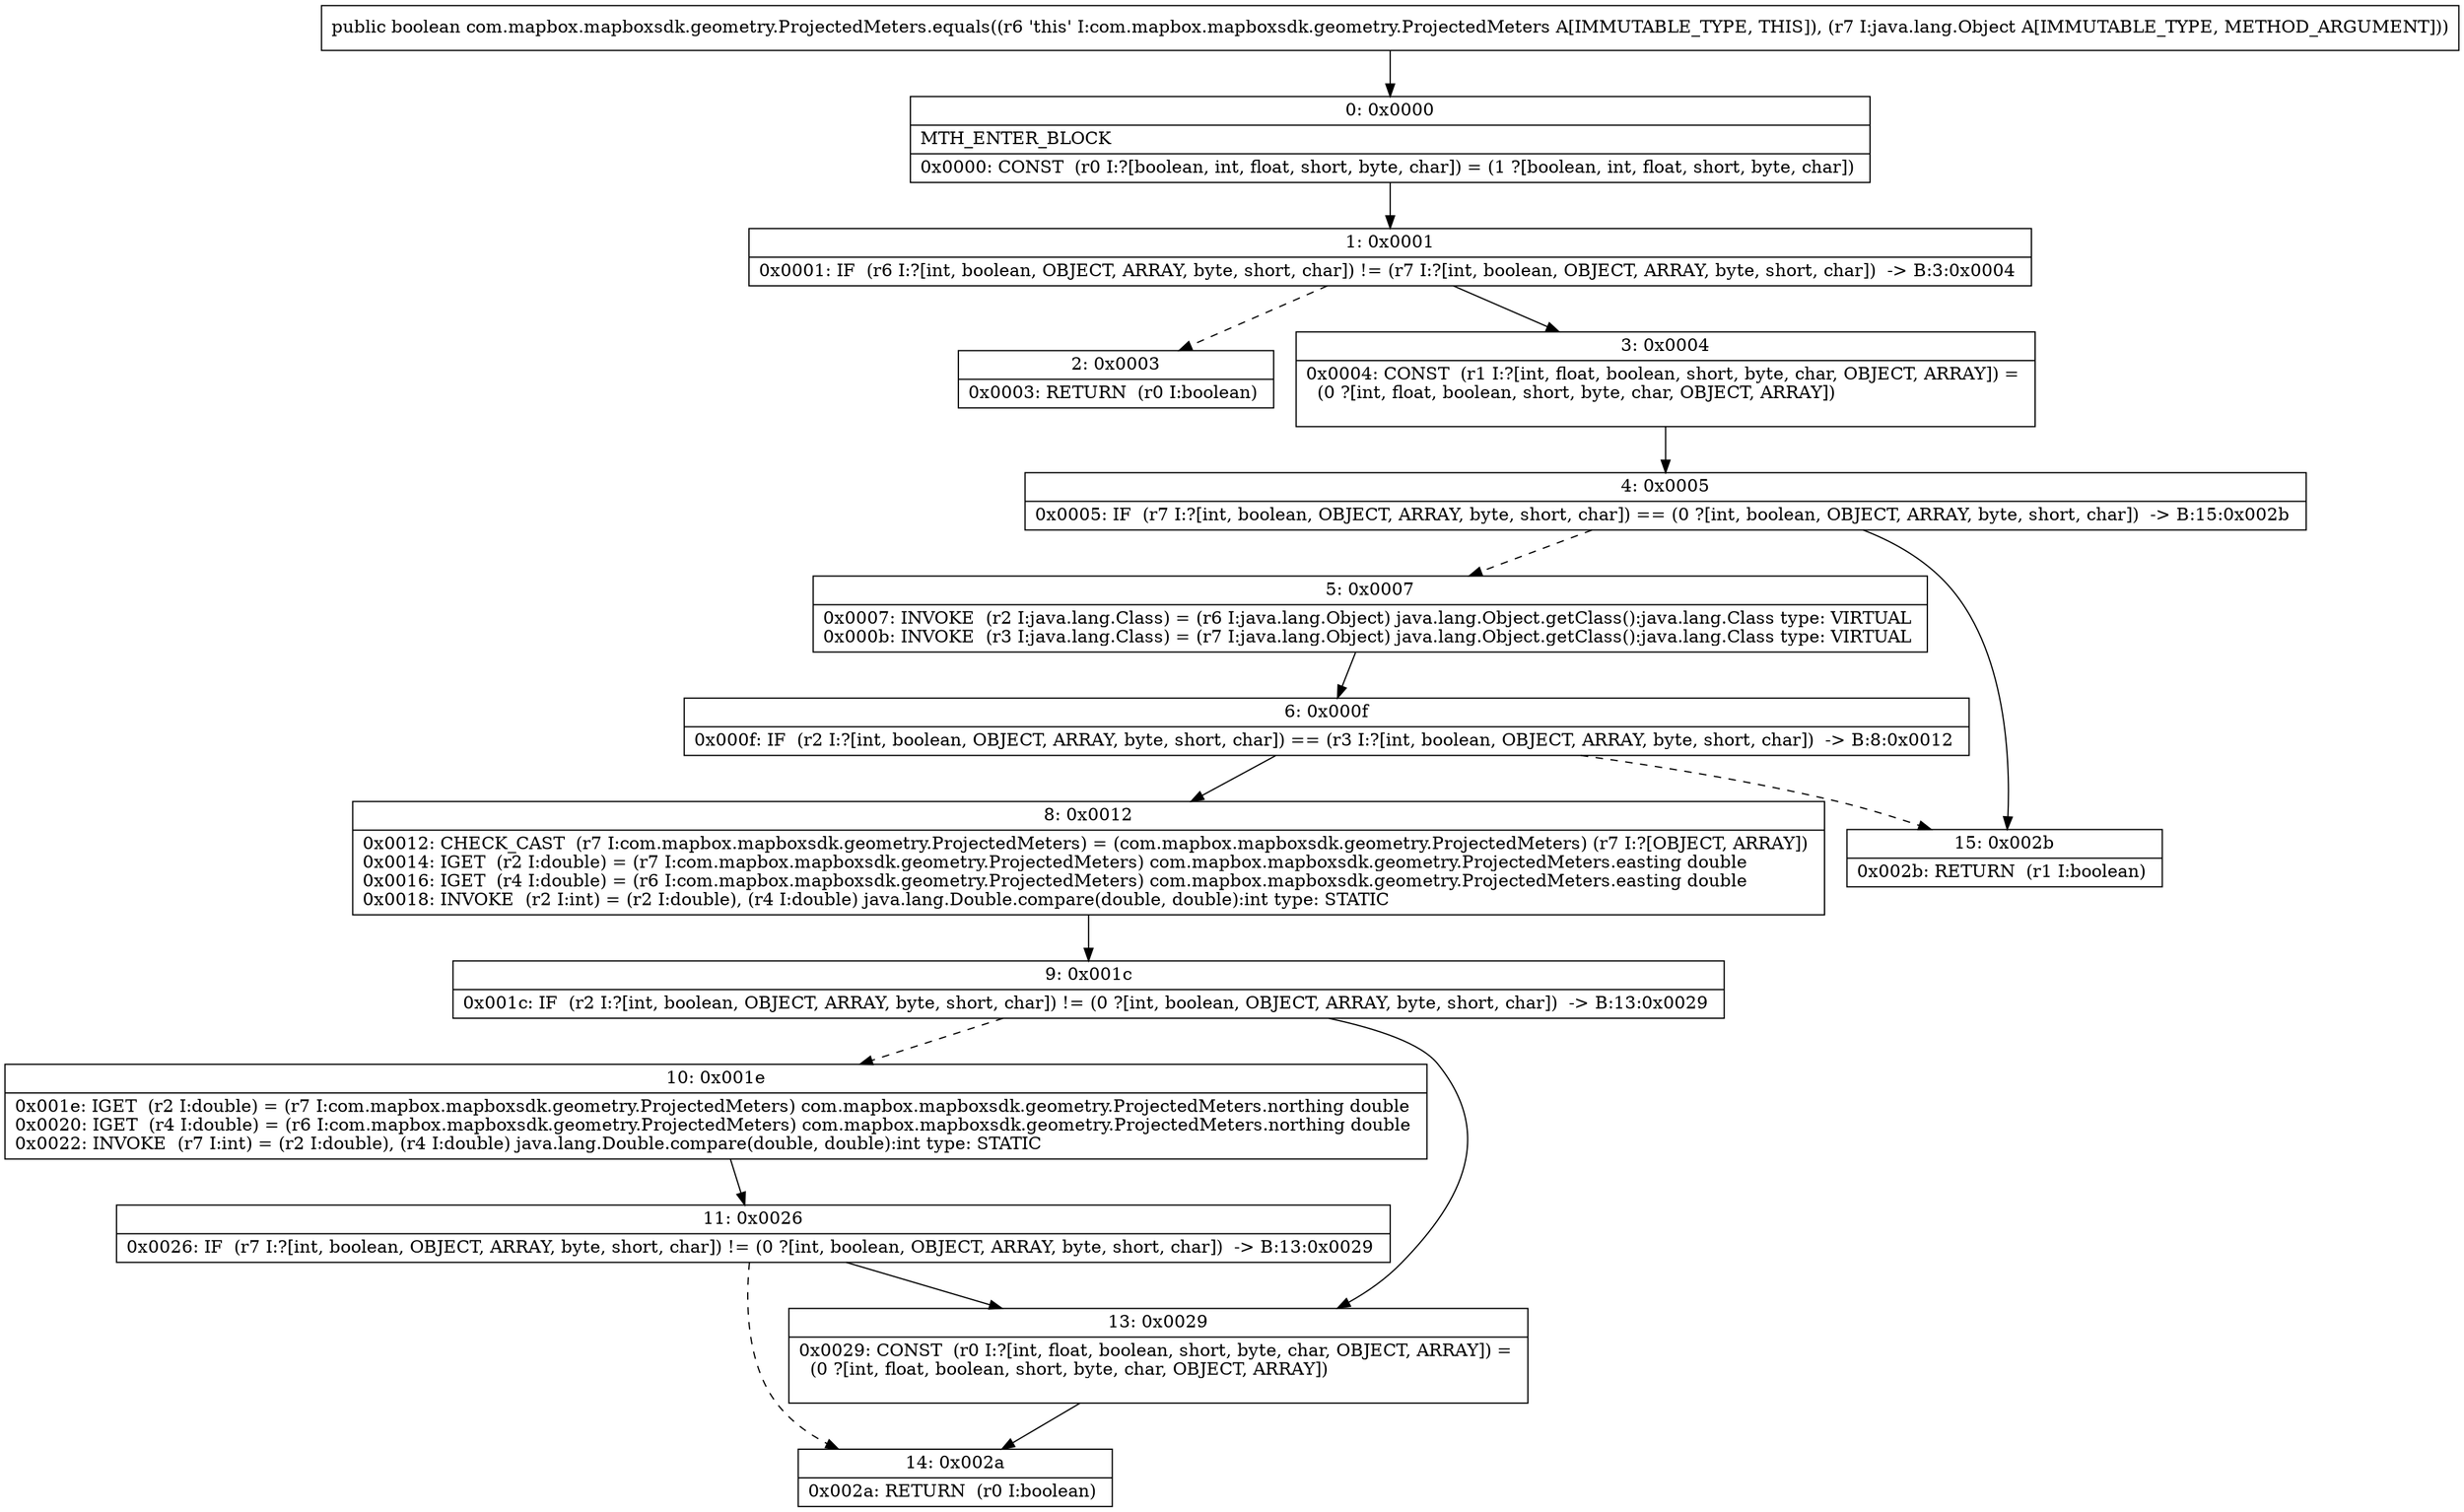 digraph "CFG forcom.mapbox.mapboxsdk.geometry.ProjectedMeters.equals(Ljava\/lang\/Object;)Z" {
Node_0 [shape=record,label="{0\:\ 0x0000|MTH_ENTER_BLOCK\l|0x0000: CONST  (r0 I:?[boolean, int, float, short, byte, char]) = (1 ?[boolean, int, float, short, byte, char]) \l}"];
Node_1 [shape=record,label="{1\:\ 0x0001|0x0001: IF  (r6 I:?[int, boolean, OBJECT, ARRAY, byte, short, char]) != (r7 I:?[int, boolean, OBJECT, ARRAY, byte, short, char])  \-\> B:3:0x0004 \l}"];
Node_2 [shape=record,label="{2\:\ 0x0003|0x0003: RETURN  (r0 I:boolean) \l}"];
Node_3 [shape=record,label="{3\:\ 0x0004|0x0004: CONST  (r1 I:?[int, float, boolean, short, byte, char, OBJECT, ARRAY]) = \l  (0 ?[int, float, boolean, short, byte, char, OBJECT, ARRAY])\l \l}"];
Node_4 [shape=record,label="{4\:\ 0x0005|0x0005: IF  (r7 I:?[int, boolean, OBJECT, ARRAY, byte, short, char]) == (0 ?[int, boolean, OBJECT, ARRAY, byte, short, char])  \-\> B:15:0x002b \l}"];
Node_5 [shape=record,label="{5\:\ 0x0007|0x0007: INVOKE  (r2 I:java.lang.Class) = (r6 I:java.lang.Object) java.lang.Object.getClass():java.lang.Class type: VIRTUAL \l0x000b: INVOKE  (r3 I:java.lang.Class) = (r7 I:java.lang.Object) java.lang.Object.getClass():java.lang.Class type: VIRTUAL \l}"];
Node_6 [shape=record,label="{6\:\ 0x000f|0x000f: IF  (r2 I:?[int, boolean, OBJECT, ARRAY, byte, short, char]) == (r3 I:?[int, boolean, OBJECT, ARRAY, byte, short, char])  \-\> B:8:0x0012 \l}"];
Node_8 [shape=record,label="{8\:\ 0x0012|0x0012: CHECK_CAST  (r7 I:com.mapbox.mapboxsdk.geometry.ProjectedMeters) = (com.mapbox.mapboxsdk.geometry.ProjectedMeters) (r7 I:?[OBJECT, ARRAY]) \l0x0014: IGET  (r2 I:double) = (r7 I:com.mapbox.mapboxsdk.geometry.ProjectedMeters) com.mapbox.mapboxsdk.geometry.ProjectedMeters.easting double \l0x0016: IGET  (r4 I:double) = (r6 I:com.mapbox.mapboxsdk.geometry.ProjectedMeters) com.mapbox.mapboxsdk.geometry.ProjectedMeters.easting double \l0x0018: INVOKE  (r2 I:int) = (r2 I:double), (r4 I:double) java.lang.Double.compare(double, double):int type: STATIC \l}"];
Node_9 [shape=record,label="{9\:\ 0x001c|0x001c: IF  (r2 I:?[int, boolean, OBJECT, ARRAY, byte, short, char]) != (0 ?[int, boolean, OBJECT, ARRAY, byte, short, char])  \-\> B:13:0x0029 \l}"];
Node_10 [shape=record,label="{10\:\ 0x001e|0x001e: IGET  (r2 I:double) = (r7 I:com.mapbox.mapboxsdk.geometry.ProjectedMeters) com.mapbox.mapboxsdk.geometry.ProjectedMeters.northing double \l0x0020: IGET  (r4 I:double) = (r6 I:com.mapbox.mapboxsdk.geometry.ProjectedMeters) com.mapbox.mapboxsdk.geometry.ProjectedMeters.northing double \l0x0022: INVOKE  (r7 I:int) = (r2 I:double), (r4 I:double) java.lang.Double.compare(double, double):int type: STATIC \l}"];
Node_11 [shape=record,label="{11\:\ 0x0026|0x0026: IF  (r7 I:?[int, boolean, OBJECT, ARRAY, byte, short, char]) != (0 ?[int, boolean, OBJECT, ARRAY, byte, short, char])  \-\> B:13:0x0029 \l}"];
Node_13 [shape=record,label="{13\:\ 0x0029|0x0029: CONST  (r0 I:?[int, float, boolean, short, byte, char, OBJECT, ARRAY]) = \l  (0 ?[int, float, boolean, short, byte, char, OBJECT, ARRAY])\l \l}"];
Node_14 [shape=record,label="{14\:\ 0x002a|0x002a: RETURN  (r0 I:boolean) \l}"];
Node_15 [shape=record,label="{15\:\ 0x002b|0x002b: RETURN  (r1 I:boolean) \l}"];
MethodNode[shape=record,label="{public boolean com.mapbox.mapboxsdk.geometry.ProjectedMeters.equals((r6 'this' I:com.mapbox.mapboxsdk.geometry.ProjectedMeters A[IMMUTABLE_TYPE, THIS]), (r7 I:java.lang.Object A[IMMUTABLE_TYPE, METHOD_ARGUMENT])) }"];
MethodNode -> Node_0;
Node_0 -> Node_1;
Node_1 -> Node_2[style=dashed];
Node_1 -> Node_3;
Node_3 -> Node_4;
Node_4 -> Node_5[style=dashed];
Node_4 -> Node_15;
Node_5 -> Node_6;
Node_6 -> Node_8;
Node_6 -> Node_15[style=dashed];
Node_8 -> Node_9;
Node_9 -> Node_10[style=dashed];
Node_9 -> Node_13;
Node_10 -> Node_11;
Node_11 -> Node_13;
Node_11 -> Node_14[style=dashed];
Node_13 -> Node_14;
}

